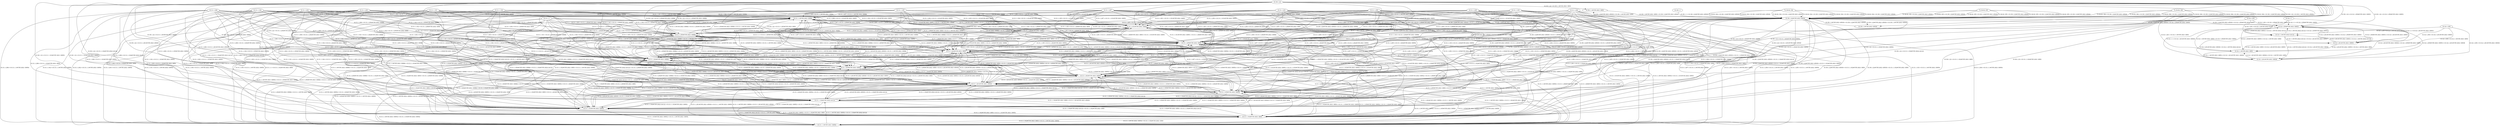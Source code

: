 digraph G {
0 [label="10.31.1.101", comment="10.31.1.101"];
1 [label="10.31.1.1#CVE-2021-30984", comment="10.31.1.1#CVE-2021-30984"];
2 [label="10.31.1.1#CVE-2021-30954", comment="10.31.1.1#CVE-2021-30954"];
3 [label="10.31.1.101#CVE-2021-30951", comment="10.31.1.101#CVE-2021-30951"];
4 [label="10.31.1.102", comment="10.31.1.102"];
5 [label="10.31.1.102#CVE-2021-3850", comment="10.31.1.102#CVE-2021-3850"];
6 [label="10.31.1.103", comment="10.31.1.103"];
7 [label="10.31.1.103#CVE-2021-30952", comment="10.31.1.103#CVE-2021-30952"];
8 [label="10.31.1.104", comment="10.31.1.104"];
9 [label="10.31.1.104#CVE-2022-24122", comment="10.31.1.104#CVE-2022-24122"];
10 [label="10.31.1.105", comment="10.31.1.105"];
11 [label="10.31.1.105#CVE-2021-30954", comment="10.31.1.105#CVE-2021-30954"];
12 [label="10.31.1.201", comment="10.31.1.201"];
13 [label="10.31.1.201#CVE-2021-45930", comment="10.31.1.201#CVE-2021-45930"];
14 [label="10.31.1.202", comment="10.31.1.202"];
15 [label="10.31.1.202#CVE-2021-30954", comment="10.31.1.202#CVE-2021-30954"];
16 [label="10.31.1.203", comment="10.31.1.203"];
17 [label="10.31.1.203#CVE-2021-30953", comment="10.31.1.203#CVE-2021-30953"];
18 [label="10.31.1.204", comment="10.31.1.204"];
19 [label="10.31.1.204#CVE-2021-30984", comment="10.31.1.204#CVE-2021-30984"];
20 [label="10.31.1.205", comment="10.31.1.205"];
21 [label="10.31.1.205#CVE-2021-3850", comment="10.31.1.205#CVE-2021-3850"];
22 [label="10.31.1.206", comment="10.31.1.206"];
23 [label="10.31.1.206#CVE-2021-3850", comment="10.31.1.206#CVE-2021-3850"];
24 [label="10.31.1.207", comment="10.31.1.207"];
25 [label="10.31.1.250", comment="10.31.1.250"];
26 [label="10.31.1.250#CVE-2021-30984", comment="10.31.1.250#CVE-2021-30984"];
27 [label="10.31.1.1", comment="10.31.1.1"];
28 [label="10.32.1.201", comment="10.32.1.201"];
29 [label="10.32.1.1#CVE-2022-24122", comment="10.32.1.1#CVE-2022-24122"];
30 [label="10.32.1.1#CVE-2021-3850", comment="10.32.1.1#CVE-2021-3850"];
31 [label="10.32.1.201#CVE-2021-30953", comment="10.32.1.201#CVE-2021-30953"];
32 [label="10.32.1.201#CVE-2021-30936", comment="10.32.1.201#CVE-2021-30936"];
33 [label="10.32.1.250", comment="10.32.1.250"];
34 [label="10.32.1.250#CVE-2021-30953", comment="10.32.1.250#CVE-2021-30953"];
35 [label="10.32.1.1", comment="10.32.1.1"];
36 [label="10.39.1.22", comment="10.39.1.22"];
37 [label="10.39.1.1#CVE-2021-3850", comment="10.39.1.1#CVE-2021-3850"];
38 [label="10.39.1.1#CVE-2021-45930", comment="10.39.1.1#CVE-2021-45930"];
39 [label="10.39.1.22#CVE-2021-45930", comment="10.39.1.22#CVE-2021-45930"];
40 [label="10.39.1.1", comment="10.39.1.1"];
41 [label="72.36.82.194", comment="72.36.82.194"];
42 [label="72.36.82.195", comment="72.36.82.195"];
43 [label="72.36.82.196", comment="72.36.82.196"];
0 -> 1 [ label="10.31.1.101->10.31.1.1#CVE-2021-30984"];
0 -> 2 [ label="10.31.1.101->10.31.1.1#CVE-2021-30954"];
0 -> 5 [ label="10.31.1.101->10.31.1.102#CVE-2021-3850"];
0 -> 7 [ label="10.31.1.101->10.31.1.103#CVE-2021-30952"];
0 -> 9 [ label="10.31.1.101->10.31.1.104#CVE-2022-24122"];
0 -> 11 [ label="10.31.1.101->10.31.1.105#CVE-2021-30954"];
0 -> 13 [ label="10.31.1.101->10.31.1.201#CVE-2021-45930"];
0 -> 15 [ label="10.31.1.101->10.31.1.202#CVE-2021-30954"];
0 -> 17 [ label="10.31.1.101->10.31.1.203#CVE-2021-30953"];
0 -> 19 [ label="10.31.1.101->10.31.1.204#CVE-2021-30984"];
0 -> 21 [ label="10.31.1.101->10.31.1.205#CVE-2021-3850"];
0 -> 23 [ label="10.31.1.101->10.31.1.206#CVE-2021-3850"];
0 -> 26 [ label="10.31.1.101->10.31.1.250#CVE-2021-30984"];
1 -> 3 [ label="10.31.1.1#CVE-2021-30984->10.31.1.101#CVE-2021-30951"];
1 -> 5 [ label="10.31.1.1#CVE-2021-30984->10.31.1.102#CVE-2021-3850"];
1 -> 7 [ label="10.31.1.1#CVE-2021-30984->10.31.1.103#CVE-2021-30952"];
1 -> 9 [ label="10.31.1.1#CVE-2021-30984->10.31.1.104#CVE-2022-24122"];
1 -> 11 [ label="10.31.1.1#CVE-2021-30984->10.31.1.105#CVE-2021-30954"];
1 -> 13 [ label="10.31.1.1#CVE-2021-30984->10.31.1.201#CVE-2021-45930"];
1 -> 15 [ label="10.31.1.1#CVE-2021-30984->10.31.1.202#CVE-2021-30954"];
1 -> 17 [ label="10.31.1.1#CVE-2021-30984->10.31.1.203#CVE-2021-30953"];
1 -> 19 [ label="10.31.1.1#CVE-2021-30984->10.31.1.204#CVE-2021-30984"];
1 -> 21 [ label="10.31.1.1#CVE-2021-30984->10.31.1.205#CVE-2021-3850"];
1 -> 23 [ label="10.31.1.1#CVE-2021-30984->10.31.1.206#CVE-2021-3850"];
1 -> 26 [ label="10.31.1.1#CVE-2021-30984->10.31.1.250#CVE-2021-30984"];
2 -> 3 [ label="10.31.1.1#CVE-2021-30954->10.31.1.101#CVE-2021-30951"];
2 -> 5 [ label="10.31.1.1#CVE-2021-30954->10.31.1.102#CVE-2021-3850"];
2 -> 7 [ label="10.31.1.1#CVE-2021-30954->10.31.1.103#CVE-2021-30952"];
2 -> 9 [ label="10.31.1.1#CVE-2021-30954->10.31.1.104#CVE-2022-24122"];
2 -> 11 [ label="10.31.1.1#CVE-2021-30954->10.31.1.105#CVE-2021-30954"];
2 -> 13 [ label="10.31.1.1#CVE-2021-30954->10.31.1.201#CVE-2021-45930"];
2 -> 15 [ label="10.31.1.1#CVE-2021-30954->10.31.1.202#CVE-2021-30954"];
2 -> 17 [ label="10.31.1.1#CVE-2021-30954->10.31.1.203#CVE-2021-30953"];
2 -> 19 [ label="10.31.1.1#CVE-2021-30954->10.31.1.204#CVE-2021-30984"];
2 -> 21 [ label="10.31.1.1#CVE-2021-30954->10.31.1.205#CVE-2021-3850"];
2 -> 23 [ label="10.31.1.1#CVE-2021-30954->10.31.1.206#CVE-2021-3850"];
2 -> 26 [ label="10.31.1.1#CVE-2021-30954->10.31.1.250#CVE-2021-30984"];
3 -> 1 [ label="10.31.1.101#CVE-2021-30951->10.31.1.1#CVE-2021-30984"];
3 -> 2 [ label="10.31.1.101#CVE-2021-30951->10.31.1.1#CVE-2021-30954"];
3 -> 5 [ label="10.31.1.101#CVE-2021-30951->10.31.1.102#CVE-2021-3850"];
3 -> 7 [ label="10.31.1.101#CVE-2021-30951->10.31.1.103#CVE-2021-30952"];
3 -> 9 [ label="10.31.1.101#CVE-2021-30951->10.31.1.104#CVE-2022-24122"];
3 -> 11 [ label="10.31.1.101#CVE-2021-30951->10.31.1.105#CVE-2021-30954"];
3 -> 13 [ label="10.31.1.101#CVE-2021-30951->10.31.1.201#CVE-2021-45930"];
3 -> 15 [ label="10.31.1.101#CVE-2021-30951->10.31.1.202#CVE-2021-30954"];
3 -> 17 [ label="10.31.1.101#CVE-2021-30951->10.31.1.203#CVE-2021-30953"];
3 -> 19 [ label="10.31.1.101#CVE-2021-30951->10.31.1.204#CVE-2021-30984"];
3 -> 21 [ label="10.31.1.101#CVE-2021-30951->10.31.1.205#CVE-2021-3850"];
3 -> 23 [ label="10.31.1.101#CVE-2021-30951->10.31.1.206#CVE-2021-3850"];
3 -> 26 [ label="10.31.1.101#CVE-2021-30951->10.31.1.250#CVE-2021-30984"];
4 -> 1 [ label="10.31.1.102->10.31.1.1#CVE-2021-30984"];
4 -> 2 [ label="10.31.1.102->10.31.1.1#CVE-2021-30954"];
4 -> 3 [ label="10.31.1.102->10.31.1.101#CVE-2021-30951"];
4 -> 7 [ label="10.31.1.102->10.31.1.103#CVE-2021-30952"];
4 -> 9 [ label="10.31.1.102->10.31.1.104#CVE-2022-24122"];
4 -> 11 [ label="10.31.1.102->10.31.1.105#CVE-2021-30954"];
4 -> 13 [ label="10.31.1.102->10.31.1.201#CVE-2021-45930"];
4 -> 15 [ label="10.31.1.102->10.31.1.202#CVE-2021-30954"];
4 -> 17 [ label="10.31.1.102->10.31.1.203#CVE-2021-30953"];
4 -> 19 [ label="10.31.1.102->10.31.1.204#CVE-2021-30984"];
4 -> 21 [ label="10.31.1.102->10.31.1.205#CVE-2021-3850"];
4 -> 23 [ label="10.31.1.102->10.31.1.206#CVE-2021-3850"];
4 -> 26 [ label="10.31.1.102->10.31.1.250#CVE-2021-30984"];
5 -> 1 [ label="10.31.1.102#CVE-2021-3850->10.31.1.1#CVE-2021-30984"];
5 -> 2 [ label="10.31.1.102#CVE-2021-3850->10.31.1.1#CVE-2021-30954"];
5 -> 3 [ label="10.31.1.102#CVE-2021-3850->10.31.1.101#CVE-2021-30951"];
5 -> 7 [ label="10.31.1.102#CVE-2021-3850->10.31.1.103#CVE-2021-30952"];
5 -> 9 [ label="10.31.1.102#CVE-2021-3850->10.31.1.104#CVE-2022-24122"];
5 -> 11 [ label="10.31.1.102#CVE-2021-3850->10.31.1.105#CVE-2021-30954"];
5 -> 13 [ label="10.31.1.102#CVE-2021-3850->10.31.1.201#CVE-2021-45930"];
5 -> 15 [ label="10.31.1.102#CVE-2021-3850->10.31.1.202#CVE-2021-30954"];
5 -> 17 [ label="10.31.1.102#CVE-2021-3850->10.31.1.203#CVE-2021-30953"];
5 -> 19 [ label="10.31.1.102#CVE-2021-3850->10.31.1.204#CVE-2021-30984"];
5 -> 21 [ label="10.31.1.102#CVE-2021-3850->10.31.1.205#CVE-2021-3850"];
5 -> 23 [ label="10.31.1.102#CVE-2021-3850->10.31.1.206#CVE-2021-3850"];
5 -> 26 [ label="10.31.1.102#CVE-2021-3850->10.31.1.250#CVE-2021-30984"];
6 -> 1 [ label="10.31.1.103->10.31.1.1#CVE-2021-30984"];
6 -> 2 [ label="10.31.1.103->10.31.1.1#CVE-2021-30954"];
6 -> 3 [ label="10.31.1.103->10.31.1.101#CVE-2021-30951"];
6 -> 5 [ label="10.31.1.103->10.31.1.102#CVE-2021-3850"];
6 -> 9 [ label="10.31.1.103->10.31.1.104#CVE-2022-24122"];
6 -> 11 [ label="10.31.1.103->10.31.1.105#CVE-2021-30954"];
6 -> 13 [ label="10.31.1.103->10.31.1.201#CVE-2021-45930"];
6 -> 15 [ label="10.31.1.103->10.31.1.202#CVE-2021-30954"];
6 -> 17 [ label="10.31.1.103->10.31.1.203#CVE-2021-30953"];
6 -> 19 [ label="10.31.1.103->10.31.1.204#CVE-2021-30984"];
6 -> 21 [ label="10.31.1.103->10.31.1.205#CVE-2021-3850"];
6 -> 23 [ label="10.31.1.103->10.31.1.206#CVE-2021-3850"];
6 -> 26 [ label="10.31.1.103->10.31.1.250#CVE-2021-30984"];
7 -> 1 [ label="10.31.1.103#CVE-2021-30952->10.31.1.1#CVE-2021-30984"];
7 -> 2 [ label="10.31.1.103#CVE-2021-30952->10.31.1.1#CVE-2021-30954"];
7 -> 3 [ label="10.31.1.103#CVE-2021-30952->10.31.1.101#CVE-2021-30951"];
7 -> 5 [ label="10.31.1.103#CVE-2021-30952->10.31.1.102#CVE-2021-3850"];
7 -> 9 [ label="10.31.1.103#CVE-2021-30952->10.31.1.104#CVE-2022-24122"];
7 -> 11 [ label="10.31.1.103#CVE-2021-30952->10.31.1.105#CVE-2021-30954"];
7 -> 13 [ label="10.31.1.103#CVE-2021-30952->10.31.1.201#CVE-2021-45930"];
7 -> 15 [ label="10.31.1.103#CVE-2021-30952->10.31.1.202#CVE-2021-30954"];
7 -> 17 [ label="10.31.1.103#CVE-2021-30952->10.31.1.203#CVE-2021-30953"];
7 -> 19 [ label="10.31.1.103#CVE-2021-30952->10.31.1.204#CVE-2021-30984"];
7 -> 21 [ label="10.31.1.103#CVE-2021-30952->10.31.1.205#CVE-2021-3850"];
7 -> 23 [ label="10.31.1.103#CVE-2021-30952->10.31.1.206#CVE-2021-3850"];
7 -> 26 [ label="10.31.1.103#CVE-2021-30952->10.31.1.250#CVE-2021-30984"];
8 -> 1 [ label="10.31.1.104->10.31.1.1#CVE-2021-30984"];
8 -> 2 [ label="10.31.1.104->10.31.1.1#CVE-2021-30954"];
8 -> 3 [ label="10.31.1.104->10.31.1.101#CVE-2021-30951"];
8 -> 5 [ label="10.31.1.104->10.31.1.102#CVE-2021-3850"];
8 -> 7 [ label="10.31.1.104->10.31.1.103#CVE-2021-30952"];
8 -> 11 [ label="10.31.1.104->10.31.1.105#CVE-2021-30954"];
8 -> 13 [ label="10.31.1.104->10.31.1.201#CVE-2021-45930"];
8 -> 15 [ label="10.31.1.104->10.31.1.202#CVE-2021-30954"];
8 -> 17 [ label="10.31.1.104->10.31.1.203#CVE-2021-30953"];
8 -> 19 [ label="10.31.1.104->10.31.1.204#CVE-2021-30984"];
8 -> 21 [ label="10.31.1.104->10.31.1.205#CVE-2021-3850"];
8 -> 23 [ label="10.31.1.104->10.31.1.206#CVE-2021-3850"];
8 -> 26 [ label="10.31.1.104->10.31.1.250#CVE-2021-30984"];
9 -> 1 [ label="10.31.1.104#CVE-2022-24122->10.31.1.1#CVE-2021-30984"];
9 -> 2 [ label="10.31.1.104#CVE-2022-24122->10.31.1.1#CVE-2021-30954"];
9 -> 3 [ label="10.31.1.104#CVE-2022-24122->10.31.1.101#CVE-2021-30951"];
9 -> 5 [ label="10.31.1.104#CVE-2022-24122->10.31.1.102#CVE-2021-3850"];
9 -> 7 [ label="10.31.1.104#CVE-2022-24122->10.31.1.103#CVE-2021-30952"];
9 -> 11 [ label="10.31.1.104#CVE-2022-24122->10.31.1.105#CVE-2021-30954"];
9 -> 13 [ label="10.31.1.104#CVE-2022-24122->10.31.1.201#CVE-2021-45930"];
9 -> 15 [ label="10.31.1.104#CVE-2022-24122->10.31.1.202#CVE-2021-30954"];
9 -> 17 [ label="10.31.1.104#CVE-2022-24122->10.31.1.203#CVE-2021-30953"];
9 -> 19 [ label="10.31.1.104#CVE-2022-24122->10.31.1.204#CVE-2021-30984"];
9 -> 21 [ label="10.31.1.104#CVE-2022-24122->10.31.1.205#CVE-2021-3850"];
9 -> 23 [ label="10.31.1.104#CVE-2022-24122->10.31.1.206#CVE-2021-3850"];
9 -> 26 [ label="10.31.1.104#CVE-2022-24122->10.31.1.250#CVE-2021-30984"];
10 -> 1 [ label="10.31.1.105->10.31.1.1#CVE-2021-30984"];
10 -> 2 [ label="10.31.1.105->10.31.1.1#CVE-2021-30954"];
10 -> 3 [ label="10.31.1.105->10.31.1.101#CVE-2021-30951"];
10 -> 5 [ label="10.31.1.105->10.31.1.102#CVE-2021-3850"];
10 -> 7 [ label="10.31.1.105->10.31.1.103#CVE-2021-30952"];
10 -> 9 [ label="10.31.1.105->10.31.1.104#CVE-2022-24122"];
10 -> 13 [ label="10.31.1.105->10.31.1.201#CVE-2021-45930"];
10 -> 15 [ label="10.31.1.105->10.31.1.202#CVE-2021-30954"];
10 -> 17 [ label="10.31.1.105->10.31.1.203#CVE-2021-30953"];
10 -> 19 [ label="10.31.1.105->10.31.1.204#CVE-2021-30984"];
10 -> 21 [ label="10.31.1.105->10.31.1.205#CVE-2021-3850"];
10 -> 23 [ label="10.31.1.105->10.31.1.206#CVE-2021-3850"];
10 -> 26 [ label="10.31.1.105->10.31.1.250#CVE-2021-30984"];
11 -> 1 [ label="10.31.1.105#CVE-2021-30954->10.31.1.1#CVE-2021-30984"];
11 -> 2 [ label="10.31.1.105#CVE-2021-30954->10.31.1.1#CVE-2021-30954"];
11 -> 3 [ label="10.31.1.105#CVE-2021-30954->10.31.1.101#CVE-2021-30951"];
11 -> 5 [ label="10.31.1.105#CVE-2021-30954->10.31.1.102#CVE-2021-3850"];
11 -> 7 [ label="10.31.1.105#CVE-2021-30954->10.31.1.103#CVE-2021-30952"];
11 -> 9 [ label="10.31.1.105#CVE-2021-30954->10.31.1.104#CVE-2022-24122"];
11 -> 13 [ label="10.31.1.105#CVE-2021-30954->10.31.1.201#CVE-2021-45930"];
11 -> 15 [ label="10.31.1.105#CVE-2021-30954->10.31.1.202#CVE-2021-30954"];
11 -> 17 [ label="10.31.1.105#CVE-2021-30954->10.31.1.203#CVE-2021-30953"];
11 -> 19 [ label="10.31.1.105#CVE-2021-30954->10.31.1.204#CVE-2021-30984"];
11 -> 21 [ label="10.31.1.105#CVE-2021-30954->10.31.1.205#CVE-2021-3850"];
11 -> 23 [ label="10.31.1.105#CVE-2021-30954->10.31.1.206#CVE-2021-3850"];
11 -> 26 [ label="10.31.1.105#CVE-2021-30954->10.31.1.250#CVE-2021-30984"];
12 -> 1 [ label="10.31.1.201->10.31.1.1#CVE-2021-30984"];
12 -> 2 [ label="10.31.1.201->10.31.1.1#CVE-2021-30954"];
12 -> 3 [ label="10.31.1.201->10.31.1.101#CVE-2021-30951"];
12 -> 5 [ label="10.31.1.201->10.31.1.102#CVE-2021-3850"];
12 -> 7 [ label="10.31.1.201->10.31.1.103#CVE-2021-30952"];
12 -> 9 [ label="10.31.1.201->10.31.1.104#CVE-2022-24122"];
12 -> 11 [ label="10.31.1.201->10.31.1.105#CVE-2021-30954"];
12 -> 15 [ label="10.31.1.201->10.31.1.202#CVE-2021-30954"];
12 -> 17 [ label="10.31.1.201->10.31.1.203#CVE-2021-30953"];
12 -> 19 [ label="10.31.1.201->10.31.1.204#CVE-2021-30984"];
12 -> 21 [ label="10.31.1.201->10.31.1.205#CVE-2021-3850"];
12 -> 23 [ label="10.31.1.201->10.31.1.206#CVE-2021-3850"];
12 -> 26 [ label="10.31.1.201->10.31.1.250#CVE-2021-30984"];
13 -> 1 [ label="10.31.1.201#CVE-2021-45930->10.31.1.1#CVE-2021-30984"];
13 -> 2 [ label="10.31.1.201#CVE-2021-45930->10.31.1.1#CVE-2021-30954"];
13 -> 3 [ label="10.31.1.201#CVE-2021-45930->10.31.1.101#CVE-2021-30951"];
13 -> 5 [ label="10.31.1.201#CVE-2021-45930->10.31.1.102#CVE-2021-3850"];
13 -> 7 [ label="10.31.1.201#CVE-2021-45930->10.31.1.103#CVE-2021-30952"];
13 -> 9 [ label="10.31.1.201#CVE-2021-45930->10.31.1.104#CVE-2022-24122"];
13 -> 11 [ label="10.31.1.201#CVE-2021-45930->10.31.1.105#CVE-2021-30954"];
13 -> 15 [ label="10.31.1.201#CVE-2021-45930->10.31.1.202#CVE-2021-30954"];
13 -> 17 [ label="10.31.1.201#CVE-2021-45930->10.31.1.203#CVE-2021-30953"];
13 -> 19 [ label="10.31.1.201#CVE-2021-45930->10.31.1.204#CVE-2021-30984"];
13 -> 21 [ label="10.31.1.201#CVE-2021-45930->10.31.1.205#CVE-2021-3850"];
13 -> 23 [ label="10.31.1.201#CVE-2021-45930->10.31.1.206#CVE-2021-3850"];
13 -> 26 [ label="10.31.1.201#CVE-2021-45930->10.31.1.250#CVE-2021-30984"];
14 -> 1 [ label="10.31.1.202->10.31.1.1#CVE-2021-30984"];
14 -> 2 [ label="10.31.1.202->10.31.1.1#CVE-2021-30954"];
14 -> 3 [ label="10.31.1.202->10.31.1.101#CVE-2021-30951"];
14 -> 5 [ label="10.31.1.202->10.31.1.102#CVE-2021-3850"];
14 -> 7 [ label="10.31.1.202->10.31.1.103#CVE-2021-30952"];
14 -> 9 [ label="10.31.1.202->10.31.1.104#CVE-2022-24122"];
14 -> 11 [ label="10.31.1.202->10.31.1.105#CVE-2021-30954"];
14 -> 13 [ label="10.31.1.202->10.31.1.201#CVE-2021-45930"];
14 -> 17 [ label="10.31.1.202->10.31.1.203#CVE-2021-30953"];
14 -> 19 [ label="10.31.1.202->10.31.1.204#CVE-2021-30984"];
14 -> 21 [ label="10.31.1.202->10.31.1.205#CVE-2021-3850"];
14 -> 23 [ label="10.31.1.202->10.31.1.206#CVE-2021-3850"];
14 -> 26 [ label="10.31.1.202->10.31.1.250#CVE-2021-30984"];
15 -> 1 [ label="10.31.1.202#CVE-2021-30954->10.31.1.1#CVE-2021-30984"];
15 -> 2 [ label="10.31.1.202#CVE-2021-30954->10.31.1.1#CVE-2021-30954"];
15 -> 3 [ label="10.31.1.202#CVE-2021-30954->10.31.1.101#CVE-2021-30951"];
15 -> 5 [ label="10.31.1.202#CVE-2021-30954->10.31.1.102#CVE-2021-3850"];
15 -> 7 [ label="10.31.1.202#CVE-2021-30954->10.31.1.103#CVE-2021-30952"];
15 -> 9 [ label="10.31.1.202#CVE-2021-30954->10.31.1.104#CVE-2022-24122"];
15 -> 11 [ label="10.31.1.202#CVE-2021-30954->10.31.1.105#CVE-2021-30954"];
15 -> 13 [ label="10.31.1.202#CVE-2021-30954->10.31.1.201#CVE-2021-45930"];
15 -> 17 [ label="10.31.1.202#CVE-2021-30954->10.31.1.203#CVE-2021-30953"];
15 -> 19 [ label="10.31.1.202#CVE-2021-30954->10.31.1.204#CVE-2021-30984"];
15 -> 21 [ label="10.31.1.202#CVE-2021-30954->10.31.1.205#CVE-2021-3850"];
15 -> 23 [ label="10.31.1.202#CVE-2021-30954->10.31.1.206#CVE-2021-3850"];
15 -> 26 [ label="10.31.1.202#CVE-2021-30954->10.31.1.250#CVE-2021-30984"];
16 -> 1 [ label="10.31.1.203->10.31.1.1#CVE-2021-30984"];
16 -> 2 [ label="10.31.1.203->10.31.1.1#CVE-2021-30954"];
16 -> 3 [ label="10.31.1.203->10.31.1.101#CVE-2021-30951"];
16 -> 5 [ label="10.31.1.203->10.31.1.102#CVE-2021-3850"];
16 -> 7 [ label="10.31.1.203->10.31.1.103#CVE-2021-30952"];
16 -> 9 [ label="10.31.1.203->10.31.1.104#CVE-2022-24122"];
16 -> 11 [ label="10.31.1.203->10.31.1.105#CVE-2021-30954"];
16 -> 13 [ label="10.31.1.203->10.31.1.201#CVE-2021-45930"];
16 -> 15 [ label="10.31.1.203->10.31.1.202#CVE-2021-30954"];
16 -> 19 [ label="10.31.1.203->10.31.1.204#CVE-2021-30984"];
16 -> 21 [ label="10.31.1.203->10.31.1.205#CVE-2021-3850"];
16 -> 23 [ label="10.31.1.203->10.31.1.206#CVE-2021-3850"];
16 -> 26 [ label="10.31.1.203->10.31.1.250#CVE-2021-30984"];
17 -> 1 [ label="10.31.1.203#CVE-2021-30953->10.31.1.1#CVE-2021-30984"];
17 -> 2 [ label="10.31.1.203#CVE-2021-30953->10.31.1.1#CVE-2021-30954"];
17 -> 3 [ label="10.31.1.203#CVE-2021-30953->10.31.1.101#CVE-2021-30951"];
17 -> 5 [ label="10.31.1.203#CVE-2021-30953->10.31.1.102#CVE-2021-3850"];
17 -> 7 [ label="10.31.1.203#CVE-2021-30953->10.31.1.103#CVE-2021-30952"];
17 -> 9 [ label="10.31.1.203#CVE-2021-30953->10.31.1.104#CVE-2022-24122"];
17 -> 11 [ label="10.31.1.203#CVE-2021-30953->10.31.1.105#CVE-2021-30954"];
17 -> 13 [ label="10.31.1.203#CVE-2021-30953->10.31.1.201#CVE-2021-45930"];
17 -> 15 [ label="10.31.1.203#CVE-2021-30953->10.31.1.202#CVE-2021-30954"];
17 -> 19 [ label="10.31.1.203#CVE-2021-30953->10.31.1.204#CVE-2021-30984"];
17 -> 21 [ label="10.31.1.203#CVE-2021-30953->10.31.1.205#CVE-2021-3850"];
17 -> 23 [ label="10.31.1.203#CVE-2021-30953->10.31.1.206#CVE-2021-3850"];
17 -> 26 [ label="10.31.1.203#CVE-2021-30953->10.31.1.250#CVE-2021-30984"];
18 -> 1 [ label="10.31.1.204->10.31.1.1#CVE-2021-30984"];
18 -> 2 [ label="10.31.1.204->10.31.1.1#CVE-2021-30954"];
18 -> 3 [ label="10.31.1.204->10.31.1.101#CVE-2021-30951"];
18 -> 5 [ label="10.31.1.204->10.31.1.102#CVE-2021-3850"];
18 -> 7 [ label="10.31.1.204->10.31.1.103#CVE-2021-30952"];
18 -> 9 [ label="10.31.1.204->10.31.1.104#CVE-2022-24122"];
18 -> 11 [ label="10.31.1.204->10.31.1.105#CVE-2021-30954"];
18 -> 13 [ label="10.31.1.204->10.31.1.201#CVE-2021-45930"];
18 -> 15 [ label="10.31.1.204->10.31.1.202#CVE-2021-30954"];
18 -> 17 [ label="10.31.1.204->10.31.1.203#CVE-2021-30953"];
18 -> 21 [ label="10.31.1.204->10.31.1.205#CVE-2021-3850"];
18 -> 23 [ label="10.31.1.204->10.31.1.206#CVE-2021-3850"];
18 -> 26 [ label="10.31.1.204->10.31.1.250#CVE-2021-30984"];
19 -> 1 [ label="10.31.1.204#CVE-2021-30984->10.31.1.1#CVE-2021-30984"];
19 -> 2 [ label="10.31.1.204#CVE-2021-30984->10.31.1.1#CVE-2021-30954"];
19 -> 3 [ label="10.31.1.204#CVE-2021-30984->10.31.1.101#CVE-2021-30951"];
19 -> 5 [ label="10.31.1.204#CVE-2021-30984->10.31.1.102#CVE-2021-3850"];
19 -> 7 [ label="10.31.1.204#CVE-2021-30984->10.31.1.103#CVE-2021-30952"];
19 -> 9 [ label="10.31.1.204#CVE-2021-30984->10.31.1.104#CVE-2022-24122"];
19 -> 11 [ label="10.31.1.204#CVE-2021-30984->10.31.1.105#CVE-2021-30954"];
19 -> 13 [ label="10.31.1.204#CVE-2021-30984->10.31.1.201#CVE-2021-45930"];
19 -> 15 [ label="10.31.1.204#CVE-2021-30984->10.31.1.202#CVE-2021-30954"];
19 -> 17 [ label="10.31.1.204#CVE-2021-30984->10.31.1.203#CVE-2021-30953"];
19 -> 21 [ label="10.31.1.204#CVE-2021-30984->10.31.1.205#CVE-2021-3850"];
19 -> 23 [ label="10.31.1.204#CVE-2021-30984->10.31.1.206#CVE-2021-3850"];
19 -> 26 [ label="10.31.1.204#CVE-2021-30984->10.31.1.250#CVE-2021-30984"];
20 -> 1 [ label="10.31.1.205->10.31.1.1#CVE-2021-30984"];
20 -> 2 [ label="10.31.1.205->10.31.1.1#CVE-2021-30954"];
20 -> 3 [ label="10.31.1.205->10.31.1.101#CVE-2021-30951"];
20 -> 5 [ label="10.31.1.205->10.31.1.102#CVE-2021-3850"];
20 -> 7 [ label="10.31.1.205->10.31.1.103#CVE-2021-30952"];
20 -> 9 [ label="10.31.1.205->10.31.1.104#CVE-2022-24122"];
20 -> 11 [ label="10.31.1.205->10.31.1.105#CVE-2021-30954"];
20 -> 13 [ label="10.31.1.205->10.31.1.201#CVE-2021-45930"];
20 -> 15 [ label="10.31.1.205->10.31.1.202#CVE-2021-30954"];
20 -> 17 [ label="10.31.1.205->10.31.1.203#CVE-2021-30953"];
20 -> 19 [ label="10.31.1.205->10.31.1.204#CVE-2021-30984"];
20 -> 23 [ label="10.31.1.205->10.31.1.206#CVE-2021-3850"];
20 -> 26 [ label="10.31.1.205->10.31.1.250#CVE-2021-30984"];
21 -> 1 [ label="10.31.1.205#CVE-2021-3850->10.31.1.1#CVE-2021-30984"];
21 -> 2 [ label="10.31.1.205#CVE-2021-3850->10.31.1.1#CVE-2021-30954"];
21 -> 3 [ label="10.31.1.205#CVE-2021-3850->10.31.1.101#CVE-2021-30951"];
21 -> 5 [ label="10.31.1.205#CVE-2021-3850->10.31.1.102#CVE-2021-3850"];
21 -> 7 [ label="10.31.1.205#CVE-2021-3850->10.31.1.103#CVE-2021-30952"];
21 -> 9 [ label="10.31.1.205#CVE-2021-3850->10.31.1.104#CVE-2022-24122"];
21 -> 11 [ label="10.31.1.205#CVE-2021-3850->10.31.1.105#CVE-2021-30954"];
21 -> 13 [ label="10.31.1.205#CVE-2021-3850->10.31.1.201#CVE-2021-45930"];
21 -> 15 [ label="10.31.1.205#CVE-2021-3850->10.31.1.202#CVE-2021-30954"];
21 -> 17 [ label="10.31.1.205#CVE-2021-3850->10.31.1.203#CVE-2021-30953"];
21 -> 19 [ label="10.31.1.205#CVE-2021-3850->10.31.1.204#CVE-2021-30984"];
21 -> 23 [ label="10.31.1.205#CVE-2021-3850->10.31.1.206#CVE-2021-3850"];
21 -> 26 [ label="10.31.1.205#CVE-2021-3850->10.31.1.250#CVE-2021-30984"];
22 -> 1 [ label="10.31.1.206->10.31.1.1#CVE-2021-30984"];
22 -> 2 [ label="10.31.1.206->10.31.1.1#CVE-2021-30954"];
22 -> 3 [ label="10.31.1.206->10.31.1.101#CVE-2021-30951"];
22 -> 5 [ label="10.31.1.206->10.31.1.102#CVE-2021-3850"];
22 -> 7 [ label="10.31.1.206->10.31.1.103#CVE-2021-30952"];
22 -> 9 [ label="10.31.1.206->10.31.1.104#CVE-2022-24122"];
22 -> 11 [ label="10.31.1.206->10.31.1.105#CVE-2021-30954"];
22 -> 13 [ label="10.31.1.206->10.31.1.201#CVE-2021-45930"];
22 -> 15 [ label="10.31.1.206->10.31.1.202#CVE-2021-30954"];
22 -> 17 [ label="10.31.1.206->10.31.1.203#CVE-2021-30953"];
22 -> 19 [ label="10.31.1.206->10.31.1.204#CVE-2021-30984"];
22 -> 21 [ label="10.31.1.206->10.31.1.205#CVE-2021-3850"];
22 -> 26 [ label="10.31.1.206->10.31.1.250#CVE-2021-30984"];
23 -> 1 [ label="10.31.1.206#CVE-2021-3850->10.31.1.1#CVE-2021-30984"];
23 -> 2 [ label="10.31.1.206#CVE-2021-3850->10.31.1.1#CVE-2021-30954"];
23 -> 3 [ label="10.31.1.206#CVE-2021-3850->10.31.1.101#CVE-2021-30951"];
23 -> 5 [ label="10.31.1.206#CVE-2021-3850->10.31.1.102#CVE-2021-3850"];
23 -> 7 [ label="10.31.1.206#CVE-2021-3850->10.31.1.103#CVE-2021-30952"];
23 -> 9 [ label="10.31.1.206#CVE-2021-3850->10.31.1.104#CVE-2022-24122"];
23 -> 11 [ label="10.31.1.206#CVE-2021-3850->10.31.1.105#CVE-2021-30954"];
23 -> 13 [ label="10.31.1.206#CVE-2021-3850->10.31.1.201#CVE-2021-45930"];
23 -> 15 [ label="10.31.1.206#CVE-2021-3850->10.31.1.202#CVE-2021-30954"];
23 -> 17 [ label="10.31.1.206#CVE-2021-3850->10.31.1.203#CVE-2021-30953"];
23 -> 19 [ label="10.31.1.206#CVE-2021-3850->10.31.1.204#CVE-2021-30984"];
23 -> 21 [ label="10.31.1.206#CVE-2021-3850->10.31.1.205#CVE-2021-3850"];
23 -> 26 [ label="10.31.1.206#CVE-2021-3850->10.31.1.250#CVE-2021-30984"];
24 -> 1 [ label="10.31.1.207->10.31.1.1#CVE-2021-30984"];
24 -> 2 [ label="10.31.1.207->10.31.1.1#CVE-2021-30954"];
24 -> 3 [ label="10.31.1.207->10.31.1.101#CVE-2021-30951"];
24 -> 5 [ label="10.31.1.207->10.31.1.102#CVE-2021-3850"];
24 -> 7 [ label="10.31.1.207->10.31.1.103#CVE-2021-30952"];
24 -> 9 [ label="10.31.1.207->10.31.1.104#CVE-2022-24122"];
24 -> 11 [ label="10.31.1.207->10.31.1.105#CVE-2021-30954"];
24 -> 13 [ label="10.31.1.207->10.31.1.201#CVE-2021-45930"];
24 -> 15 [ label="10.31.1.207->10.31.1.202#CVE-2021-30954"];
24 -> 17 [ label="10.31.1.207->10.31.1.203#CVE-2021-30953"];
24 -> 19 [ label="10.31.1.207->10.31.1.204#CVE-2021-30984"];
24 -> 21 [ label="10.31.1.207->10.31.1.205#CVE-2021-3850"];
24 -> 23 [ label="10.31.1.207->10.31.1.206#CVE-2021-3850"];
24 -> 26 [ label="10.31.1.207->10.31.1.250#CVE-2021-30984"];
25 -> 1 [ label="10.31.1.250->10.31.1.1#CVE-2021-30984"];
25 -> 2 [ label="10.31.1.250->10.31.1.1#CVE-2021-30954"];
25 -> 3 [ label="10.31.1.250->10.31.1.101#CVE-2021-30951"];
25 -> 5 [ label="10.31.1.250->10.31.1.102#CVE-2021-3850"];
25 -> 7 [ label="10.31.1.250->10.31.1.103#CVE-2021-30952"];
25 -> 9 [ label="10.31.1.250->10.31.1.104#CVE-2022-24122"];
25 -> 11 [ label="10.31.1.250->10.31.1.105#CVE-2021-30954"];
25 -> 13 [ label="10.31.1.250->10.31.1.201#CVE-2021-45930"];
25 -> 15 [ label="10.31.1.250->10.31.1.202#CVE-2021-30954"];
25 -> 17 [ label="10.31.1.250->10.31.1.203#CVE-2021-30953"];
25 -> 19 [ label="10.31.1.250->10.31.1.204#CVE-2021-30984"];
25 -> 21 [ label="10.31.1.250->10.31.1.205#CVE-2021-3850"];
25 -> 23 [ label="10.31.1.250->10.31.1.206#CVE-2021-3850"];
26 -> 1 [ label="10.31.1.250#CVE-2021-30984->10.31.1.1#CVE-2021-30984"];
26 -> 2 [ label="10.31.1.250#CVE-2021-30984->10.31.1.1#CVE-2021-30954"];
26 -> 3 [ label="10.31.1.250#CVE-2021-30984->10.31.1.101#CVE-2021-30951"];
26 -> 5 [ label="10.31.1.250#CVE-2021-30984->10.31.1.102#CVE-2021-3850"];
26 -> 7 [ label="10.31.1.250#CVE-2021-30984->10.31.1.103#CVE-2021-30952"];
26 -> 9 [ label="10.31.1.250#CVE-2021-30984->10.31.1.104#CVE-2022-24122"];
26 -> 11 [ label="10.31.1.250#CVE-2021-30984->10.31.1.105#CVE-2021-30954"];
26 -> 13 [ label="10.31.1.250#CVE-2021-30984->10.31.1.201#CVE-2021-45930"];
26 -> 15 [ label="10.31.1.250#CVE-2021-30984->10.31.1.202#CVE-2021-30954"];
26 -> 17 [ label="10.31.1.250#CVE-2021-30984->10.31.1.203#CVE-2021-30953"];
26 -> 19 [ label="10.31.1.250#CVE-2021-30984->10.31.1.204#CVE-2021-30984"];
26 -> 21 [ label="10.31.1.250#CVE-2021-30984->10.31.1.205#CVE-2021-3850"];
26 -> 23 [ label="10.31.1.250#CVE-2021-30984->10.31.1.206#CVE-2021-3850"];
27 -> 3 [ label="10.31.1.1->10.31.1.101#CVE-2021-30951"];
27 -> 5 [ label="10.31.1.1->10.31.1.102#CVE-2021-3850"];
27 -> 7 [ label="10.31.1.1->10.31.1.103#CVE-2021-30952"];
27 -> 9 [ label="10.31.1.1->10.31.1.104#CVE-2022-24122"];
27 -> 11 [ label="10.31.1.1->10.31.1.105#CVE-2021-30954"];
27 -> 13 [ label="10.31.1.1->10.31.1.201#CVE-2021-45930"];
27 -> 15 [ label="10.31.1.1->10.31.1.202#CVE-2021-30954"];
27 -> 17 [ label="10.31.1.1->10.31.1.203#CVE-2021-30953"];
27 -> 19 [ label="10.31.1.1->10.31.1.204#CVE-2021-30984"];
27 -> 21 [ label="10.31.1.1->10.31.1.205#CVE-2021-3850"];
27 -> 23 [ label="10.31.1.1->10.31.1.206#CVE-2021-3850"];
27 -> 26 [ label="10.31.1.1->10.31.1.250#CVE-2021-30984"];
28 -> 29 [ label="10.32.1.201->10.32.1.1#CVE-2022-24122"];
28 -> 30 [ label="10.32.1.201->10.32.1.1#CVE-2021-3850"];
28 -> 34 [ label="10.32.1.201->10.32.1.250#CVE-2021-30953"];
29 -> 31 [ label="10.32.1.1#CVE-2022-24122->10.32.1.201#CVE-2021-30953"];
29 -> 32 [ label="10.32.1.1#CVE-2022-24122->10.32.1.201#CVE-2021-30936"];
29 -> 34 [ label="10.32.1.1#CVE-2022-24122->10.32.1.250#CVE-2021-30953"];
30 -> 31 [ label="10.32.1.1#CVE-2021-3850->10.32.1.201#CVE-2021-30953"];
30 -> 32 [ label="10.32.1.1#CVE-2021-3850->10.32.1.201#CVE-2021-30936"];
30 -> 34 [ label="10.32.1.1#CVE-2021-3850->10.32.1.250#CVE-2021-30953"];
31 -> 29 [ label="10.32.1.201#CVE-2021-30953->10.32.1.1#CVE-2022-24122"];
31 -> 30 [ label="10.32.1.201#CVE-2021-30953->10.32.1.1#CVE-2021-3850"];
31 -> 34 [ label="10.32.1.201#CVE-2021-30953->10.32.1.250#CVE-2021-30953"];
32 -> 29 [ label="10.32.1.201#CVE-2021-30936->10.32.1.1#CVE-2022-24122"];
32 -> 30 [ label="10.32.1.201#CVE-2021-30936->10.32.1.1#CVE-2021-3850"];
32 -> 34 [ label="10.32.1.201#CVE-2021-30936->10.32.1.250#CVE-2021-30953"];
33 -> 29 [ label="10.32.1.250->10.32.1.1#CVE-2022-24122"];
33 -> 30 [ label="10.32.1.250->10.32.1.1#CVE-2021-3850"];
33 -> 31 [ label="10.32.1.250->10.32.1.201#CVE-2021-30953"];
33 -> 32 [ label="10.32.1.250->10.32.1.201#CVE-2021-30936"];
34 -> 29 [ label="10.32.1.250#CVE-2021-30953->10.32.1.1#CVE-2022-24122"];
34 -> 30 [ label="10.32.1.250#CVE-2021-30953->10.32.1.1#CVE-2021-3850"];
34 -> 31 [ label="10.32.1.250#CVE-2021-30953->10.32.1.201#CVE-2021-30953"];
34 -> 32 [ label="10.32.1.250#CVE-2021-30953->10.32.1.201#CVE-2021-30936"];
35 -> 31 [ label="10.32.1.1->10.32.1.201#CVE-2021-30953"];
35 -> 32 [ label="10.32.1.1->10.32.1.201#CVE-2021-30936"];
35 -> 34 [ label="10.32.1.1->10.32.1.250#CVE-2021-30953"];
36 -> 37 [ label="10.39.1.22->10.39.1.1#CVE-2021-3850"];
36 -> 38 [ label="10.39.1.22->10.39.1.1#CVE-2021-45930"];
36 -> 3 [ label="10.39.1.22->10.31.1.101#CVE-2021-30951"];
36 -> 5 [ label="10.39.1.22->10.31.1.102#CVE-2021-3850"];
36 -> 7 [ label="10.39.1.22->10.31.1.103#CVE-2021-30952"];
36 -> 9 [ label="10.39.1.22->10.31.1.104#CVE-2022-24122"];
36 -> 11 [ label="10.39.1.22->10.31.1.105#CVE-2021-30954"];
36 -> 13 [ label="10.39.1.22->10.31.1.201#CVE-2021-45930"];
36 -> 15 [ label="10.39.1.22->10.31.1.202#CVE-2021-30954"];
36 -> 17 [ label="10.39.1.22->10.31.1.203#CVE-2021-30953"];
36 -> 19 [ label="10.39.1.22->10.31.1.204#CVE-2021-30984"];
36 -> 21 [ label="10.39.1.22->10.31.1.205#CVE-2021-3850"];
36 -> 23 [ label="10.39.1.22->10.31.1.206#CVE-2021-3850"];
36 -> 26 [ label="10.39.1.22->10.31.1.250#CVE-2021-30984"];
36 -> 34 [ label="10.39.1.22->10.32.1.250#CVE-2021-30953"];
36 -> 3 [ label="10.39.1.22->10.31.1.101#CVE-2021-30951"];
36 -> 5 [ label="10.39.1.22->10.31.1.102#CVE-2021-3850"];
36 -> 7 [ label="10.39.1.22->10.31.1.103#CVE-2021-30952"];
36 -> 9 [ label="10.39.1.22->10.31.1.104#CVE-2022-24122"];
36 -> 11 [ label="10.39.1.22->10.31.1.105#CVE-2021-30954"];
36 -> 13 [ label="10.39.1.22->10.31.1.201#CVE-2021-45930"];
36 -> 15 [ label="10.39.1.22->10.31.1.202#CVE-2021-30954"];
36 -> 17 [ label="10.39.1.22->10.31.1.203#CVE-2021-30953"];
36 -> 19 [ label="10.39.1.22->10.31.1.204#CVE-2021-30984"];
36 -> 21 [ label="10.39.1.22->10.31.1.205#CVE-2021-3850"];
36 -> 23 [ label="10.39.1.22->10.31.1.206#CVE-2021-3850"];
36 -> 26 [ label="10.39.1.22->10.31.1.250#CVE-2021-30984"];
36 -> 34 [ label="10.39.1.22->10.32.1.250#CVE-2021-30953"];
37 -> 39 [ label="10.39.1.1#CVE-2021-3850->10.39.1.22#CVE-2021-45930"];
38 -> 39 [ label="10.39.1.1#CVE-2021-45930->10.39.1.22#CVE-2021-45930"];
39 -> 37 [ label="10.39.1.22#CVE-2021-45930->10.39.1.1#CVE-2021-3850"];
39 -> 38 [ label="10.39.1.22#CVE-2021-45930->10.39.1.1#CVE-2021-45930"];
39 -> 3 [ label="10.39.1.22#CVE-2021-45930->10.31.1.101#CVE-2021-30951"];
39 -> 5 [ label="10.39.1.22#CVE-2021-45930->10.31.1.102#CVE-2021-3850"];
39 -> 7 [ label="10.39.1.22#CVE-2021-45930->10.31.1.103#CVE-2021-30952"];
39 -> 9 [ label="10.39.1.22#CVE-2021-45930->10.31.1.104#CVE-2022-24122"];
39 -> 11 [ label="10.39.1.22#CVE-2021-45930->10.31.1.105#CVE-2021-30954"];
39 -> 13 [ label="10.39.1.22#CVE-2021-45930->10.31.1.201#CVE-2021-45930"];
39 -> 15 [ label="10.39.1.22#CVE-2021-45930->10.31.1.202#CVE-2021-30954"];
39 -> 17 [ label="10.39.1.22#CVE-2021-45930->10.31.1.203#CVE-2021-30953"];
39 -> 19 [ label="10.39.1.22#CVE-2021-45930->10.31.1.204#CVE-2021-30984"];
39 -> 21 [ label="10.39.1.22#CVE-2021-45930->10.31.1.205#CVE-2021-3850"];
39 -> 23 [ label="10.39.1.22#CVE-2021-45930->10.31.1.206#CVE-2021-3850"];
39 -> 26 [ label="10.39.1.22#CVE-2021-45930->10.31.1.250#CVE-2021-30984"];
39 -> 34 [ label="10.39.1.22#CVE-2021-45930->10.32.1.250#CVE-2021-30953"];
39 -> 3 [ label="10.39.1.22#CVE-2021-45930->10.31.1.101#CVE-2021-30951"];
39 -> 5 [ label="10.39.1.22#CVE-2021-45930->10.31.1.102#CVE-2021-3850"];
39 -> 7 [ label="10.39.1.22#CVE-2021-45930->10.31.1.103#CVE-2021-30952"];
39 -> 9 [ label="10.39.1.22#CVE-2021-45930->10.31.1.104#CVE-2022-24122"];
39 -> 11 [ label="10.39.1.22#CVE-2021-45930->10.31.1.105#CVE-2021-30954"];
39 -> 13 [ label="10.39.1.22#CVE-2021-45930->10.31.1.201#CVE-2021-45930"];
39 -> 15 [ label="10.39.1.22#CVE-2021-45930->10.31.1.202#CVE-2021-30954"];
39 -> 17 [ label="10.39.1.22#CVE-2021-45930->10.31.1.203#CVE-2021-30953"];
39 -> 19 [ label="10.39.1.22#CVE-2021-45930->10.31.1.204#CVE-2021-30984"];
39 -> 21 [ label="10.39.1.22#CVE-2021-45930->10.31.1.205#CVE-2021-3850"];
39 -> 23 [ label="10.39.1.22#CVE-2021-45930->10.31.1.206#CVE-2021-3850"];
39 -> 26 [ label="10.39.1.22#CVE-2021-45930->10.31.1.250#CVE-2021-30984"];
39 -> 34 [ label="10.39.1.22#CVE-2021-45930->10.32.1.250#CVE-2021-30953"];
40 -> 39 [ label="10.39.1.1->10.39.1.22#CVE-2021-45930"];
41 -> 39 [ label="72.36.82.194->10.39.1.22#CVE-2021-45930"];
41 -> 39 [ label="72.36.82.194->10.39.1.22#CVE-2021-45930"];
41 -> 39 [ label="72.36.82.194->10.39.1.22#CVE-2021-45930"];
41 -> 39 [ label="72.36.82.194->10.39.1.22#CVE-2021-45930"];
41 -> 39 [ label="72.36.82.194->10.39.1.22#CVE-2021-45930"];
41 -> 39 [ label="72.36.82.194->10.39.1.22#CVE-2021-45930"];
42 -> 39 [ label="72.36.82.195->10.39.1.22#CVE-2021-45930"];
42 -> 39 [ label="72.36.82.195->10.39.1.22#CVE-2021-45930"];
42 -> 39 [ label="72.36.82.195->10.39.1.22#CVE-2021-45930"];
42 -> 39 [ label="72.36.82.195->10.39.1.22#CVE-2021-45930"];
42 -> 39 [ label="72.36.82.195->10.39.1.22#CVE-2021-45930"];
42 -> 39 [ label="72.36.82.195->10.39.1.22#CVE-2021-45930"];
43 -> 39 [ label="72.36.82.196->10.39.1.22#CVE-2021-45930"];
43 -> 39 [ label="72.36.82.196->10.39.1.22#CVE-2021-45930"];
43 -> 39 [ label="72.36.82.196->10.39.1.22#CVE-2021-45930"];
43 -> 39 [ label="72.36.82.196->10.39.1.22#CVE-2021-45930"];
43 -> 39 [ label="72.36.82.196->10.39.1.22#CVE-2021-45930"];
43 -> 39 [ label="72.36.82.196->10.39.1.22#CVE-2021-45930"];
}
